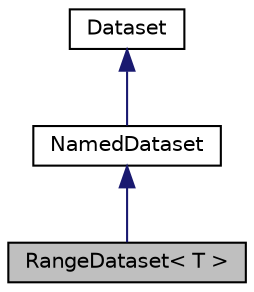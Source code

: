 digraph "RangeDataset&lt; T &gt;"
{
 // LATEX_PDF_SIZE
  edge [fontname="Helvetica",fontsize="10",labelfontname="Helvetica",labelfontsize="10"];
  node [fontname="Helvetica",fontsize="10",shape=record];
  Node1 [label="RangeDataset\< T \>",height=0.2,width=0.4,color="black", fillcolor="grey75", style="filled", fontcolor="black",tooltip="Implementation of a dataset created from a range of values."];
  Node2 -> Node1 [dir="back",color="midnightblue",fontsize="10",style="solid",fontname="Helvetica"];
  Node2 [label="NamedDataset",height=0.2,width=0.4,color="black", fillcolor="white", style="filled",URL="$classarm__compute_1_1test_1_1framework_1_1dataset_1_1_named_dataset.xhtml",tooltip="Abstract implementation of a named dataset."];
  Node3 -> Node2 [dir="back",color="midnightblue",fontsize="10",style="solid",fontname="Helvetica"];
  Node3 [label="Dataset",height=0.2,width=0.4,color="black", fillcolor="white", style="filled",URL="$classarm__compute_1_1test_1_1framework_1_1dataset_1_1_dataset.xhtml",tooltip="Abstract dataset base class."];
}
